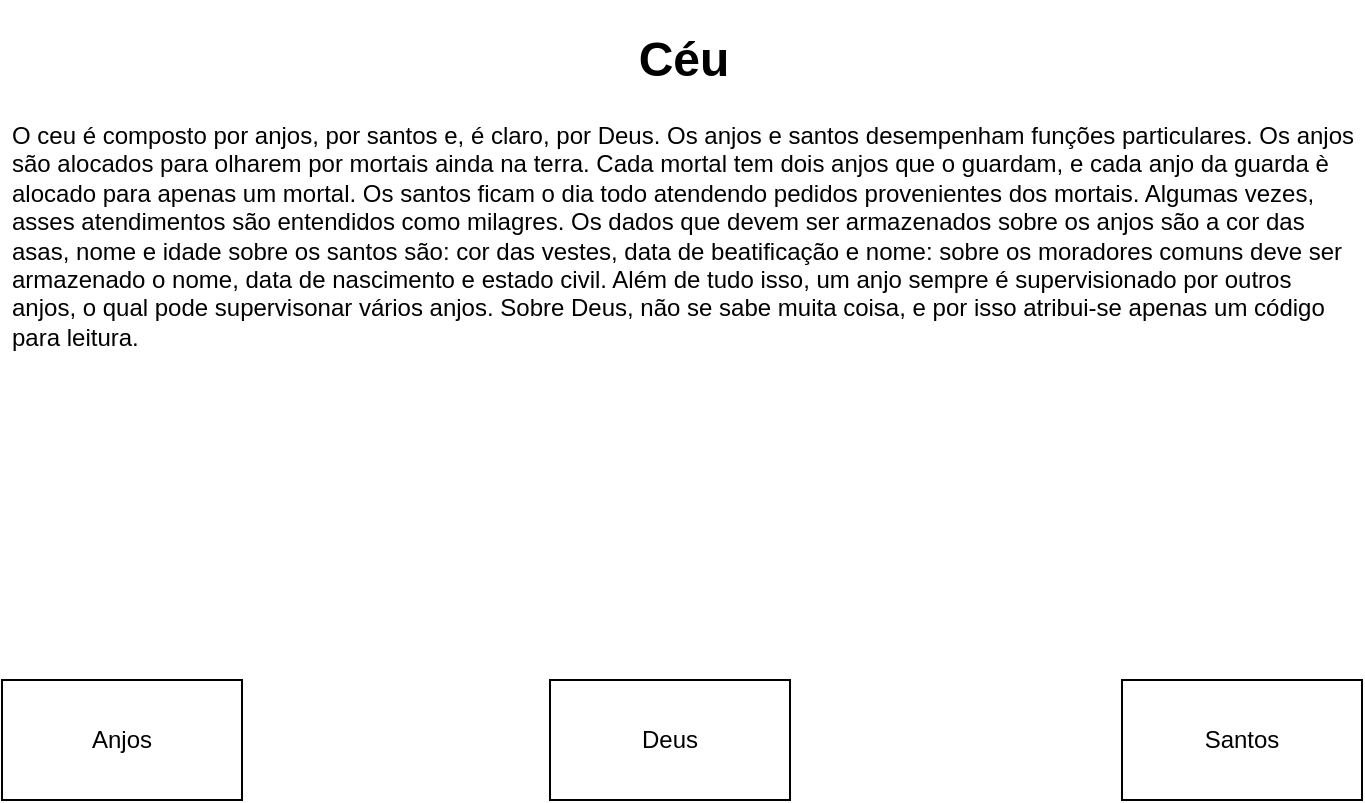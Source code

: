 <mxfile version="23.1.6" type="github">
  <diagram name="Page-1" id="xX_NBZjKe_LPrtMDj7VY">
    <mxGraphModel dx="1379" dy="558" grid="1" gridSize="10" guides="1" tooltips="1" connect="1" arrows="1" fold="1" page="1" pageScale="1" pageWidth="827" pageHeight="1169" math="0" shadow="0">
      <root>
        <mxCell id="0" />
        <mxCell id="1" parent="0" />
        <mxCell id="9RMESNlKo9HE9ouMvkY_-1" value="&lt;h1 style=&quot;text-align: center;&quot;&gt;Céu&lt;/h1&gt;&lt;p&gt;O ceu é composto por anjos, por santos e, é claro, por Deus. Os anjos e santos desempenham funções particulares. Os anjos são alocados para olharem por mortais ainda na terra. Cada mortal tem dois anjos que o guardam, e cada anjo da guarda è alocado para apenas um mortal. Os santos ficam o dia todo atendendo pedidos provenientes dos mortais. Algumas vezes, asses atendimentos são entendidos como milagres. Os dados que devem ser armazenados sobre os anjos são a cor das asas, nome e idade sobre os santos são: cor das vestes, data de beatificação e nome: sobre os moradores comuns deve ser armazenado o nome, data de nascimento e estado civil. Além de tudo isso, um anjo sempre é supervisionado por outros anjos, o qual pode supervisonar vários anjos. Sobre Deus, não se sabe muita coisa, e por isso atribui-se apenas um código para leitura.&lt;br&gt;&lt;/p&gt;" style="text;html=1;spacing=5;spacingTop=-20;whiteSpace=wrap;overflow=hidden;rounded=0;" parent="1" vertex="1">
          <mxGeometry x="80" y="10" width="680" height="190" as="geometry" />
        </mxCell>
        <mxCell id="GF6JiUIMJ9W_f_Lmu7Dp-1" value="Deus" style="rounded=0;whiteSpace=wrap;html=1;" vertex="1" parent="1">
          <mxGeometry x="354" y="340" width="120" height="60" as="geometry" />
        </mxCell>
        <mxCell id="GF6JiUIMJ9W_f_Lmu7Dp-2" value="Santos" style="rounded=0;whiteSpace=wrap;html=1;" vertex="1" parent="1">
          <mxGeometry x="640" y="340" width="120" height="60" as="geometry" />
        </mxCell>
        <mxCell id="GF6JiUIMJ9W_f_Lmu7Dp-3" value="Anjos" style="rounded=0;whiteSpace=wrap;html=1;" vertex="1" parent="1">
          <mxGeometry x="80" y="340" width="120" height="60" as="geometry" />
        </mxCell>
      </root>
    </mxGraphModel>
  </diagram>
</mxfile>
